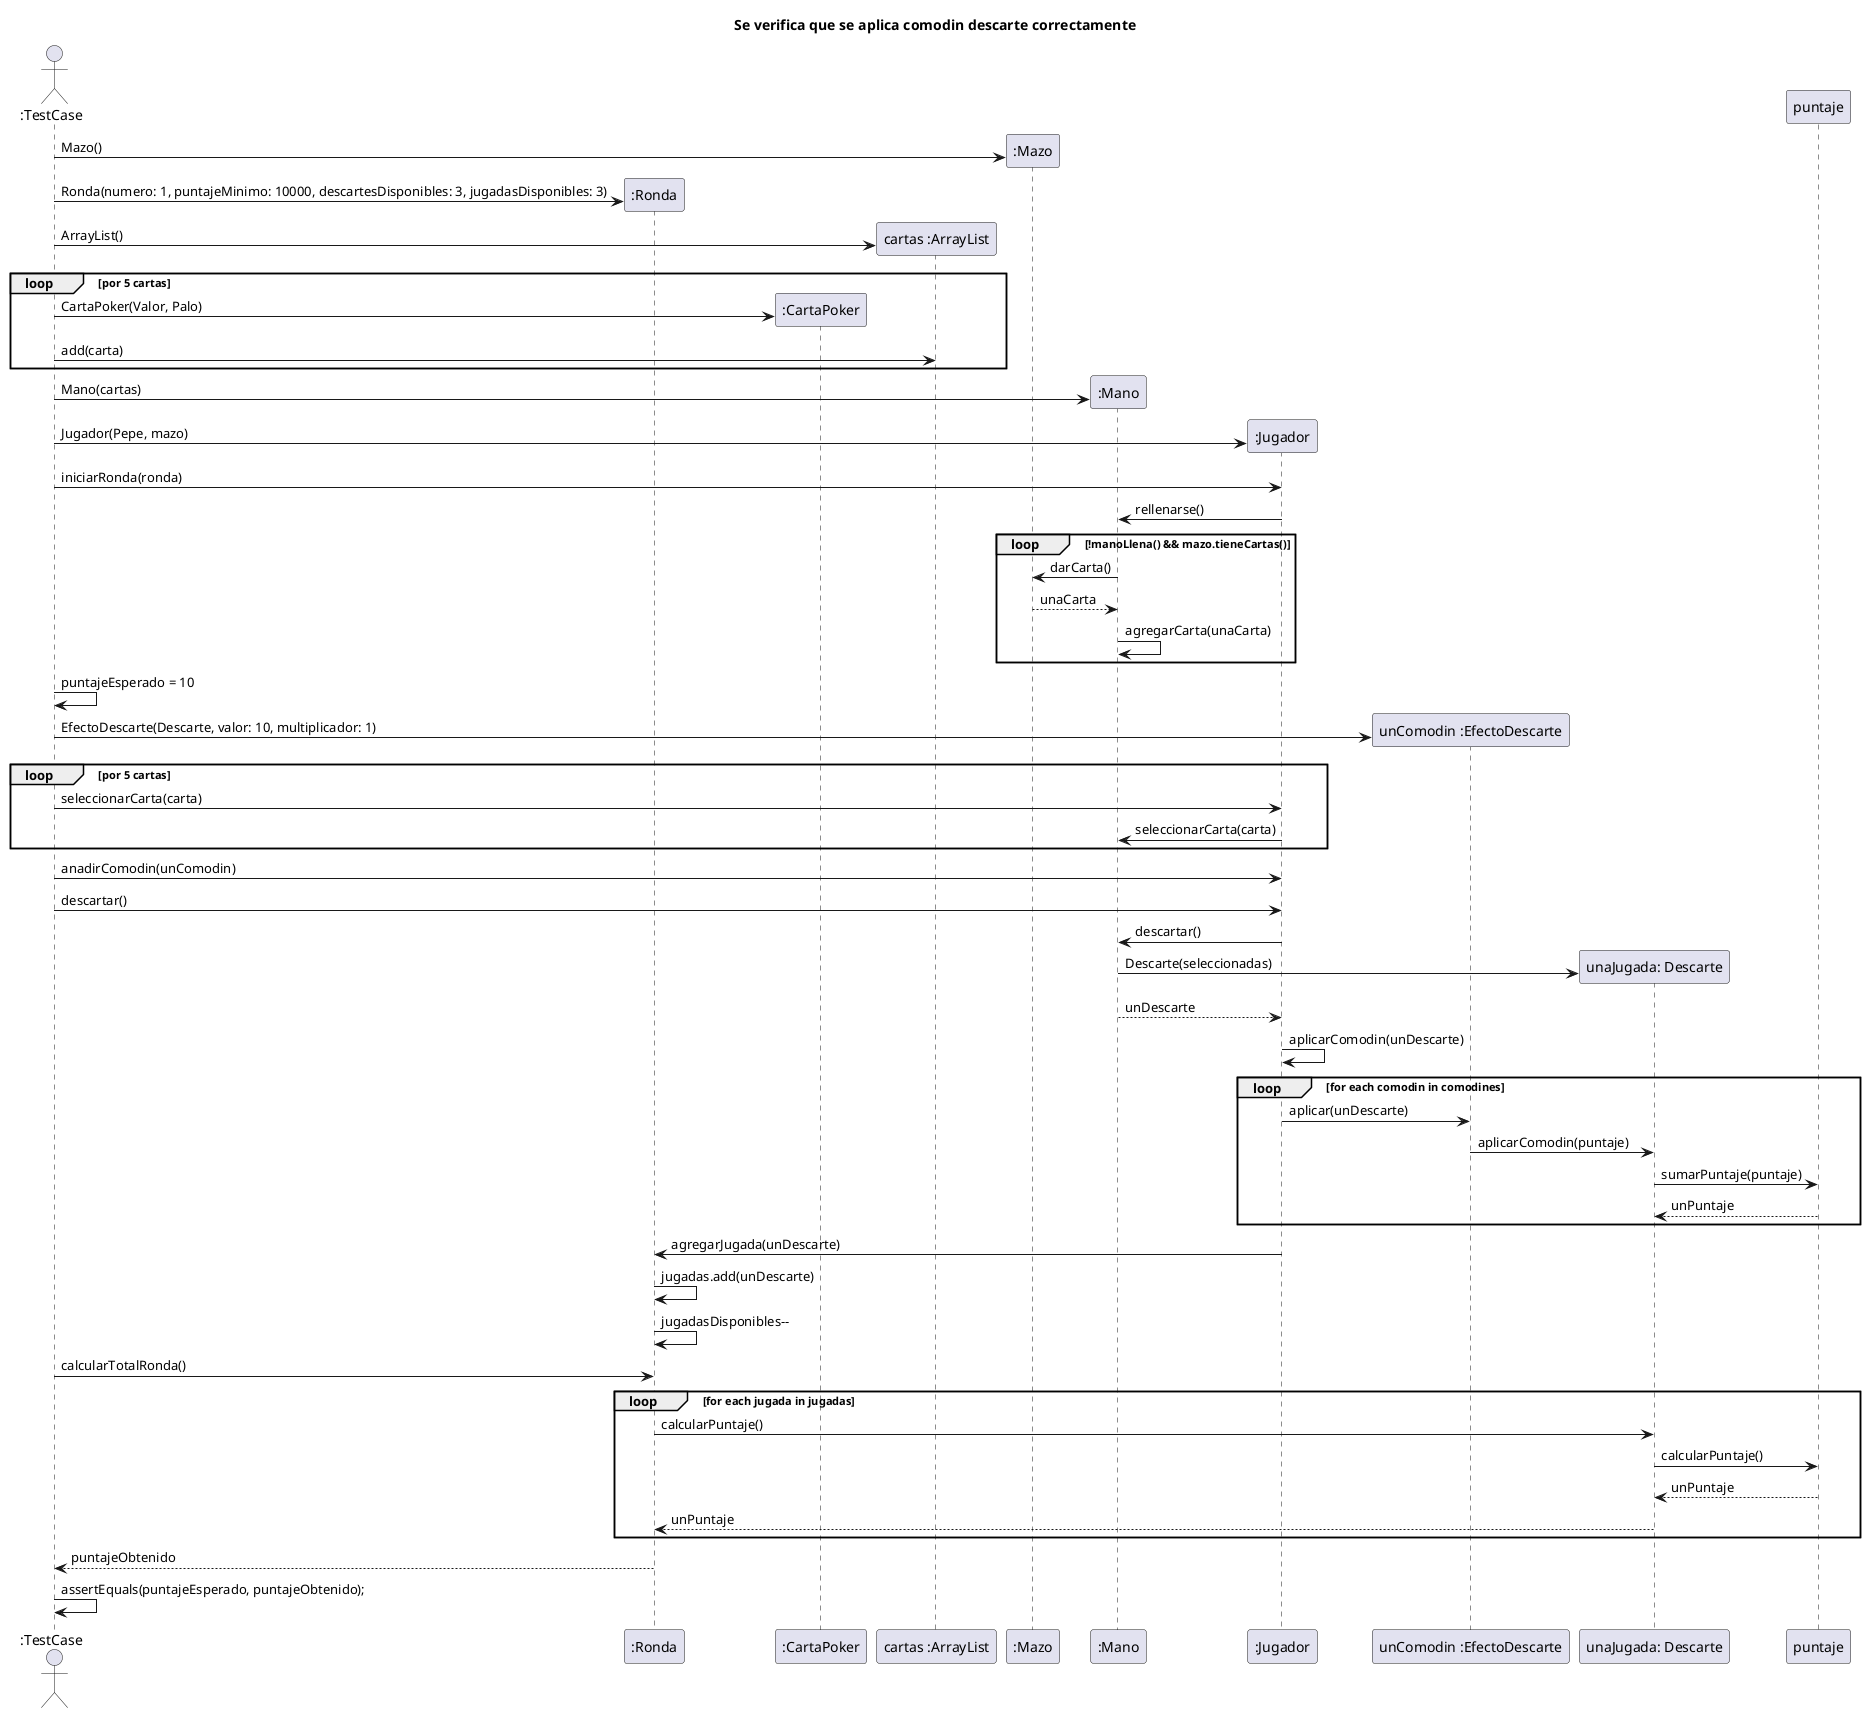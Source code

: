 @startuml
'https://plantuml.com/sequence-diagram

title Se verifica que se aplica comodin descarte correctamente

actor ":TestCase" as user
participant ":Ronda" as ronda
participant ":CartaPoker" as carta
participant "cartas :ArrayList" as lista
participant ":Mazo" as mazo
participant ":Mano" as mano
participant ":Jugador" as jugador
participant "unComodin :EfectoDescarte" as comodin
participant "unaJugada: Descarte" as jugada

user -> mazo**: Mazo()
user -> ronda**: Ronda(numero: 1, puntajeMinimo: 10000, descartesDisponibles: 3, jugadasDisponibles: 3)
user -> lista**: ArrayList()

loop por 5 cartas
user -> carta**: CartaPoker(Valor, Palo)
user -> lista: add(carta)
end

user -> mano**: Mano(cartas)

user -> jugador**: Jugador(Pepe, mazo)
user -> jugador: iniciarRonda(ronda)
    jugador -> mano: rellenarse()
        loop !manoLlena() && mazo.tieneCartas()
            mano -> mazo: darCarta()
            mazo --> mano: unaCarta
            mano -> mano: agregarCarta(unaCarta)
        end

user -> user: puntajeEsperado = 10

user -> comodin**: EfectoDescarte(Descarte, valor: 10, multiplicador: 1)

loop por 5 cartas
user -> jugador: seleccionarCarta(carta)
jugador -> mano: seleccionarCarta(carta)
end

user -> jugador: anadirComodin(unComodin)

user -> jugador: descartar()
    jugador -> mano: descartar()
        mano -> jugada**: Descarte(seleccionadas)
    mano --> jugador: unDescarte
    jugador -> jugador: aplicarComodin(unDescarte)
        loop for each comodin in comodines
        jugador -> comodin: aplicar(unDescarte)
        comodin -> jugada: aplicarComodin(puntaje)
        jugada -> puntaje: sumarPuntaje(puntaje)
        puntaje --> jugada: unPuntaje
        end
    jugador -> ronda: agregarJugada(unDescarte)
        ronda -> ronda: jugadas.add(unDescarte)
        ronda -> ronda: jugadasDisponibles--

user -> ronda: calcularTotalRonda()
loop for each jugada in jugadas
    ronda -> jugada: calcularPuntaje()
        jugada -> puntaje: calcularPuntaje()
        puntaje --> jugada: unPuntaje
    jugada --> ronda: unPuntaje
end
ronda --> user: puntajeObtenido

user -> user: assertEquals(puntajeEsperado, puntajeObtenido);

@enduml